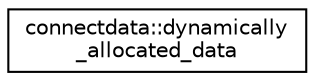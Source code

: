 digraph "Graphical Class Hierarchy"
{
  edge [fontname="Helvetica",fontsize="10",labelfontname="Helvetica",labelfontsize="10"];
  node [fontname="Helvetica",fontsize="10",shape=record];
  rankdir="LR";
  Node0 [label="connectdata::dynamically\l_allocated_data",height=0.2,width=0.4,color="black", fillcolor="white", style="filled",URL="$structconnectdata_1_1dynamically__allocated__data.html"];
}
